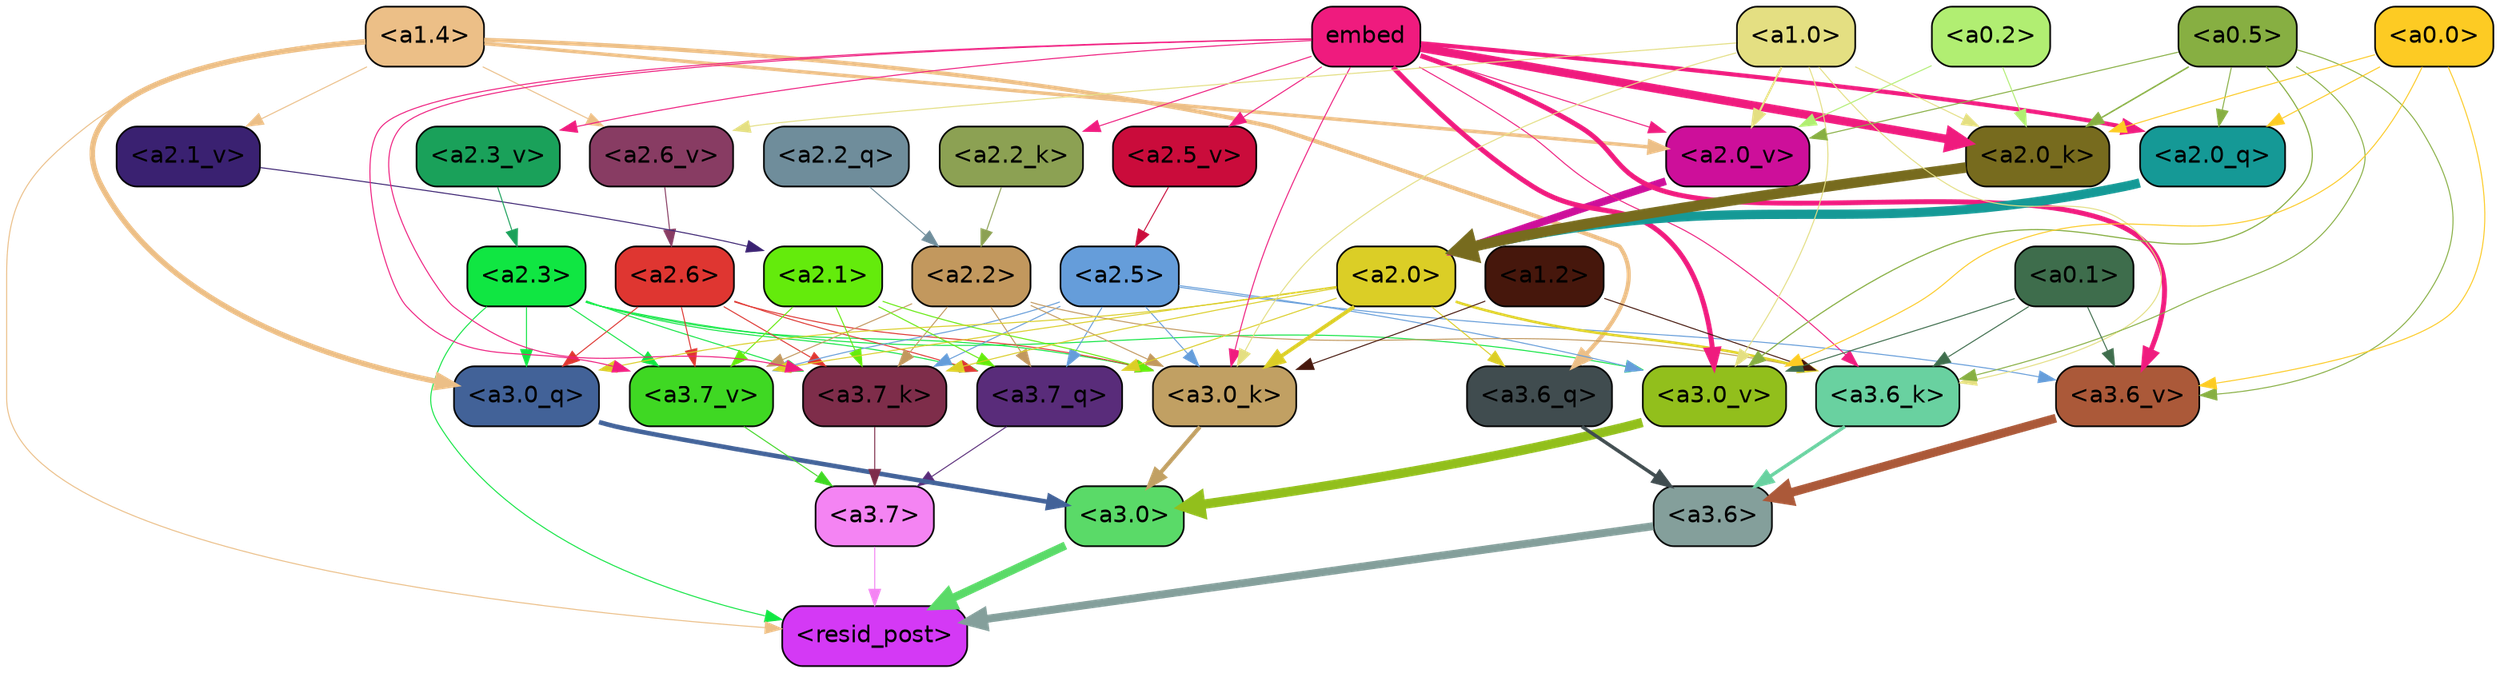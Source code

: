 strict digraph "" {
	graph [bgcolor=transparent,
		layout=dot,
		overlap=false,
		splines=true
	];
	"<a3.7>"	[color=black,
		fillcolor="#f484f3",
		fontname=Helvetica,
		shape=box,
		style="filled, rounded"];
	"<resid_post>"	[color=black,
		fillcolor="#d439f5",
		fontname=Helvetica,
		shape=box,
		style="filled, rounded"];
	"<a3.7>" -> "<resid_post>"	[color="#f484f3",
		penwidth=0.6];
	"<a3.6>"	[color=black,
		fillcolor="#849f9b",
		fontname=Helvetica,
		shape=box,
		style="filled, rounded"];
	"<a3.6>" -> "<resid_post>"	[color="#849f9b",
		penwidth=4.753257989883423];
	"<a3.0>"	[color=black,
		fillcolor="#5ada68",
		fontname=Helvetica,
		shape=box,
		style="filled, rounded"];
	"<a3.0>" -> "<resid_post>"	[color="#5ada68",
		penwidth=4.90053927898407];
	"<a2.3>"	[color=black,
		fillcolor="#10e642",
		fontname=Helvetica,
		shape=box,
		style="filled, rounded"];
	"<a2.3>" -> "<resid_post>"	[color="#10e642",
		penwidth=0.6];
	"<a3.7_q>"	[color=black,
		fillcolor="#592c7a",
		fontname=Helvetica,
		shape=box,
		style="filled, rounded"];
	"<a2.3>" -> "<a3.7_q>"	[color="#10e642",
		penwidth=0.6];
	"<a3.0_q>"	[color=black,
		fillcolor="#426298",
		fontname=Helvetica,
		shape=box,
		style="filled, rounded"];
	"<a2.3>" -> "<a3.0_q>"	[color="#10e642",
		penwidth=0.6];
	"<a3.7_k>"	[color=black,
		fillcolor="#7e2d4a",
		fontname=Helvetica,
		shape=box,
		style="filled, rounded"];
	"<a2.3>" -> "<a3.7_k>"	[color="#10e642",
		penwidth=0.6];
	"<a3.0_k>"	[color=black,
		fillcolor="#c1a063",
		fontname=Helvetica,
		shape=box,
		style="filled, rounded"];
	"<a2.3>" -> "<a3.0_k>"	[color="#10e642",
		penwidth=0.6];
	"<a3.7_v>"	[color=black,
		fillcolor="#3fd823",
		fontname=Helvetica,
		shape=box,
		style="filled, rounded"];
	"<a2.3>" -> "<a3.7_v>"	[color="#10e642",
		penwidth=0.6];
	"<a3.0_v>"	[color=black,
		fillcolor="#92bf1c",
		fontname=Helvetica,
		shape=box,
		style="filled, rounded"];
	"<a2.3>" -> "<a3.0_v>"	[color="#10e642",
		penwidth=0.6];
	"<a1.4>"	[color=black,
		fillcolor="#ecbf87",
		fontname=Helvetica,
		shape=box,
		style="filled, rounded"];
	"<a1.4>" -> "<resid_post>"	[color="#ecbf87",
		penwidth=0.6];
	"<a3.6_q>"	[color=black,
		fillcolor="#404c4f",
		fontname=Helvetica,
		shape=box,
		style="filled, rounded"];
	"<a1.4>" -> "<a3.6_q>"	[color="#ecbf87",
		penwidth=2.5149343013763428];
	"<a1.4>" -> "<a3.0_q>"	[color="#ecbf87",
		penwidth=3.2760138511657715];
	"<a2.6_v>"	[color=black,
		fillcolor="#883c63",
		fontname=Helvetica,
		shape=box,
		style="filled, rounded"];
	"<a1.4>" -> "<a2.6_v>"	[color="#ecbf87",
		penwidth=0.6];
	"<a2.1_v>"	[color=black,
		fillcolor="#3a2171",
		fontname=Helvetica,
		shape=box,
		style="filled, rounded"];
	"<a1.4>" -> "<a2.1_v>"	[color="#ecbf87",
		penwidth=0.6];
	"<a2.0_v>"	[color=black,
		fillcolor="#cd0f9a",
		fontname=Helvetica,
		shape=box,
		style="filled, rounded"];
	"<a1.4>" -> "<a2.0_v>"	[color="#ecbf87",
		penwidth=2.0870713144540787];
	"<a3.7_q>" -> "<a3.7>"	[color="#592c7a",
		penwidth=0.6];
	"<a3.6_q>" -> "<a3.6>"	[color="#404c4f",
		penwidth=2.091020345687866];
	"<a3.0_q>" -> "<a3.0>"	[color="#426298",
		penwidth=2.7421876192092896];
	"<a3.7_k>" -> "<a3.7>"	[color="#7e2d4a",
		penwidth=0.6];
	"<a3.6_k>"	[color=black,
		fillcolor="#69d1a0",
		fontname=Helvetica,
		shape=box,
		style="filled, rounded"];
	"<a3.6_k>" -> "<a3.6>"	[color="#69d1a0",
		penwidth=2.048597991466522];
	"<a3.0_k>" -> "<a3.0>"	[color="#c1a063",
		penwidth=2.476402521133423];
	"<a3.7_v>" -> "<a3.7>"	[color="#3fd823",
		penwidth=0.6];
	"<a3.6_v>"	[color=black,
		fillcolor="#ab5939",
		fontname=Helvetica,
		shape=box,
		style="filled, rounded"];
	"<a3.6_v>" -> "<a3.6>"	[color="#ab5939",
		penwidth=5.2550448179244995];
	"<a3.0_v>" -> "<a3.0>"	[color="#92bf1c",
		penwidth=5.652270674705505];
	"<a2.6>"	[color=black,
		fillcolor="#df3631",
		fontname=Helvetica,
		shape=box,
		style="filled, rounded"];
	"<a2.6>" -> "<a3.7_q>"	[color="#df3631",
		penwidth=0.6];
	"<a2.6>" -> "<a3.0_q>"	[color="#df3631",
		penwidth=0.6];
	"<a2.6>" -> "<a3.7_k>"	[color="#df3631",
		penwidth=0.6];
	"<a2.6>" -> "<a3.0_k>"	[color="#df3631",
		penwidth=0.6];
	"<a2.6>" -> "<a3.7_v>"	[color="#df3631",
		penwidth=0.6];
	"<a2.5>"	[color=black,
		fillcolor="#659dda",
		fontname=Helvetica,
		shape=box,
		style="filled, rounded"];
	"<a2.5>" -> "<a3.7_q>"	[color="#659dda",
		penwidth=0.6];
	"<a2.5>" -> "<a3.7_k>"	[color="#659dda",
		penwidth=0.6];
	"<a2.5>" -> "<a3.0_k>"	[color="#659dda",
		penwidth=0.6];
	"<a2.5>" -> "<a3.7_v>"	[color="#659dda",
		penwidth=0.6];
	"<a2.5>" -> "<a3.6_v>"	[color="#659dda",
		penwidth=0.6];
	"<a2.5>" -> "<a3.0_v>"	[color="#659dda",
		penwidth=0.6];
	"<a2.2>"	[color=black,
		fillcolor="#c2985e",
		fontname=Helvetica,
		shape=box,
		style="filled, rounded"];
	"<a2.2>" -> "<a3.7_q>"	[color="#c2985e",
		penwidth=0.6];
	"<a2.2>" -> "<a3.7_k>"	[color="#c2985e",
		penwidth=0.6];
	"<a2.2>" -> "<a3.6_k>"	[color="#c2985e",
		penwidth=0.6];
	"<a2.2>" -> "<a3.0_k>"	[color="#c2985e",
		penwidth=0.6];
	"<a2.2>" -> "<a3.7_v>"	[color="#c2985e",
		penwidth=0.6];
	"<a2.1>"	[color=black,
		fillcolor="#64eb0c",
		fontname=Helvetica,
		shape=box,
		style="filled, rounded"];
	"<a2.1>" -> "<a3.7_q>"	[color="#64eb0c",
		penwidth=0.6];
	"<a2.1>" -> "<a3.7_k>"	[color="#64eb0c",
		penwidth=0.6];
	"<a2.1>" -> "<a3.0_k>"	[color="#64eb0c",
		penwidth=0.6];
	"<a2.1>" -> "<a3.7_v>"	[color="#64eb0c",
		penwidth=0.6];
	"<a2.0>"	[color=black,
		fillcolor="#dbce26",
		fontname=Helvetica,
		shape=box,
		style="filled, rounded"];
	"<a2.0>" -> "<a3.7_q>"	[color="#dbce26",
		penwidth=0.6];
	"<a2.0>" -> "<a3.6_q>"	[color="#dbce26",
		penwidth=0.6];
	"<a2.0>" -> "<a3.0_q>"	[color="#dbce26",
		penwidth=0.6];
	"<a2.0>" -> "<a3.7_k>"	[color="#dbce26",
		penwidth=0.6];
	"<a2.0>" -> "<a3.6_k>"	[color="#dbce26",
		penwidth=1.5290023684501648];
	"<a2.0>" -> "<a3.0_k>"	[color="#dbce26",
		penwidth=2.2635570764541626];
	"<a2.0>" -> "<a3.7_v>"	[color="#dbce26",
		penwidth=0.6];
	embed	[color=black,
		fillcolor="#ef1b7e",
		fontname=Helvetica,
		shape=box,
		style="filled, rounded"];
	embed -> "<a3.7_k>"	[color="#ef1b7e",
		penwidth=0.6];
	embed -> "<a3.6_k>"	[color="#ef1b7e",
		penwidth=0.6];
	embed -> "<a3.0_k>"	[color="#ef1b7e",
		penwidth=0.6];
	embed -> "<a3.7_v>"	[color="#ef1b7e",
		penwidth=0.6];
	embed -> "<a3.6_v>"	[color="#ef1b7e",
		penwidth=2.9556376338005066];
	embed -> "<a3.0_v>"	[color="#ef1b7e",
		penwidth=2.972973108291626];
	"<a2.0_q>"	[color=black,
		fillcolor="#159996",
		fontname=Helvetica,
		shape=box,
		style="filled, rounded"];
	embed -> "<a2.0_q>"	[color="#ef1b7e",
		penwidth=2.522909115999937];
	"<a2.2_k>"	[color=black,
		fillcolor="#8ca153",
		fontname=Helvetica,
		shape=box,
		style="filled, rounded"];
	embed -> "<a2.2_k>"	[color="#ef1b7e",
		penwidth=0.6];
	"<a2.0_k>"	[color=black,
		fillcolor="#776b1e",
		fontname=Helvetica,
		shape=box,
		style="filled, rounded"];
	embed -> "<a2.0_k>"	[color="#ef1b7e",
		penwidth=5.094568967819214];
	"<a2.5_v>"	[color=black,
		fillcolor="#ca0c3b",
		fontname=Helvetica,
		shape=box,
		style="filled, rounded"];
	embed -> "<a2.5_v>"	[color="#ef1b7e",
		penwidth=0.6];
	"<a2.3_v>"	[color=black,
		fillcolor="#1aa15a",
		fontname=Helvetica,
		shape=box,
		style="filled, rounded"];
	embed -> "<a2.3_v>"	[color="#ef1b7e",
		penwidth=0.6];
	embed -> "<a2.0_v>"	[color="#ef1b7e",
		penwidth=0.6];
	"<a1.2>"	[color=black,
		fillcolor="#46170c",
		fontname=Helvetica,
		shape=box,
		style="filled, rounded"];
	"<a1.2>" -> "<a3.6_k>"	[color="#46170c",
		penwidth=0.6];
	"<a1.2>" -> "<a3.0_k>"	[color="#46170c",
		penwidth=0.6];
	"<a1.0>"	[color=black,
		fillcolor="#e4df82",
		fontname=Helvetica,
		shape=box,
		style="filled, rounded"];
	"<a1.0>" -> "<a3.6_k>"	[color="#e4df82",
		penwidth=0.6];
	"<a1.0>" -> "<a3.0_k>"	[color="#e4df82",
		penwidth=0.6];
	"<a1.0>" -> "<a3.0_v>"	[color="#e4df82",
		penwidth=0.6];
	"<a1.0>" -> "<a2.0_k>"	[color="#e4df82",
		penwidth=0.6];
	"<a1.0>" -> "<a2.6_v>"	[color="#e4df82",
		penwidth=0.6];
	"<a1.0>" -> "<a2.0_v>"	[color="#e4df82",
		penwidth=1.2152502536773682];
	"<a0.5>"	[color=black,
		fillcolor="#87af42",
		fontname=Helvetica,
		shape=box,
		style="filled, rounded"];
	"<a0.5>" -> "<a3.6_k>"	[color="#87af42",
		penwidth=0.6];
	"<a0.5>" -> "<a3.6_v>"	[color="#87af42",
		penwidth=0.6];
	"<a0.5>" -> "<a3.0_v>"	[color="#87af42",
		penwidth=0.6790935099124908];
	"<a0.5>" -> "<a2.0_q>"	[color="#87af42",
		penwidth=0.6];
	"<a0.5>" -> "<a2.0_k>"	[color="#87af42",
		penwidth=0.8835153579711914];
	"<a0.5>" -> "<a2.0_v>"	[color="#87af42",
		penwidth=0.6];
	"<a0.1>"	[color=black,
		fillcolor="#3e6d4c",
		fontname=Helvetica,
		shape=box,
		style="filled, rounded"];
	"<a0.1>" -> "<a3.6_k>"	[color="#3e6d4c",
		penwidth=0.6];
	"<a0.1>" -> "<a3.6_v>"	[color="#3e6d4c",
		penwidth=0.6];
	"<a0.1>" -> "<a3.0_v>"	[color="#3e6d4c",
		penwidth=0.6];
	"<a0.0>"	[color=black,
		fillcolor="#fdcb23",
		fontname=Helvetica,
		shape=box,
		style="filled, rounded"];
	"<a0.0>" -> "<a3.6_v>"	[color="#fdcb23",
		penwidth=0.6];
	"<a0.0>" -> "<a3.0_v>"	[color="#fdcb23",
		penwidth=0.6];
	"<a0.0>" -> "<a2.0_q>"	[color="#fdcb23",
		penwidth=0.6];
	"<a0.0>" -> "<a2.0_k>"	[color="#fdcb23",
		penwidth=0.6];
	"<a2.2_q>"	[color=black,
		fillcolor="#6f8d9b",
		fontname=Helvetica,
		shape=box,
		style="filled, rounded"];
	"<a2.2_q>" -> "<a2.2>"	[color="#6f8d9b",
		penwidth=0.6];
	"<a2.0_q>" -> "<a2.0>"	[color="#159996",
		penwidth=5.557696580886841];
	"<a2.2_k>" -> "<a2.2>"	[color="#8ca153",
		penwidth=0.6];
	"<a2.0_k>" -> "<a2.0>"	[color="#776b1e",
		penwidth=6.320472955703735];
	"<a2.6_v>" -> "<a2.6>"	[color="#883c63",
		penwidth=0.6];
	"<a2.5_v>" -> "<a2.5>"	[color="#ca0c3b",
		penwidth=0.6];
	"<a2.3_v>" -> "<a2.3>"	[color="#1aa15a",
		penwidth=0.6];
	"<a2.1_v>" -> "<a2.1>"	[color="#3a2171",
		penwidth=0.6];
	"<a2.0_v>" -> "<a2.0>"	[color="#cd0f9a",
		penwidth=4.611755967140198];
	"<a0.2>"	[color=black,
		fillcolor="#b1ee72",
		fontname=Helvetica,
		shape=box,
		style="filled, rounded"];
	"<a0.2>" -> "<a2.0_k>"	[color="#b1ee72",
		penwidth=0.6];
	"<a0.2>" -> "<a2.0_v>"	[color="#b1ee72",
		penwidth=0.6];
}
